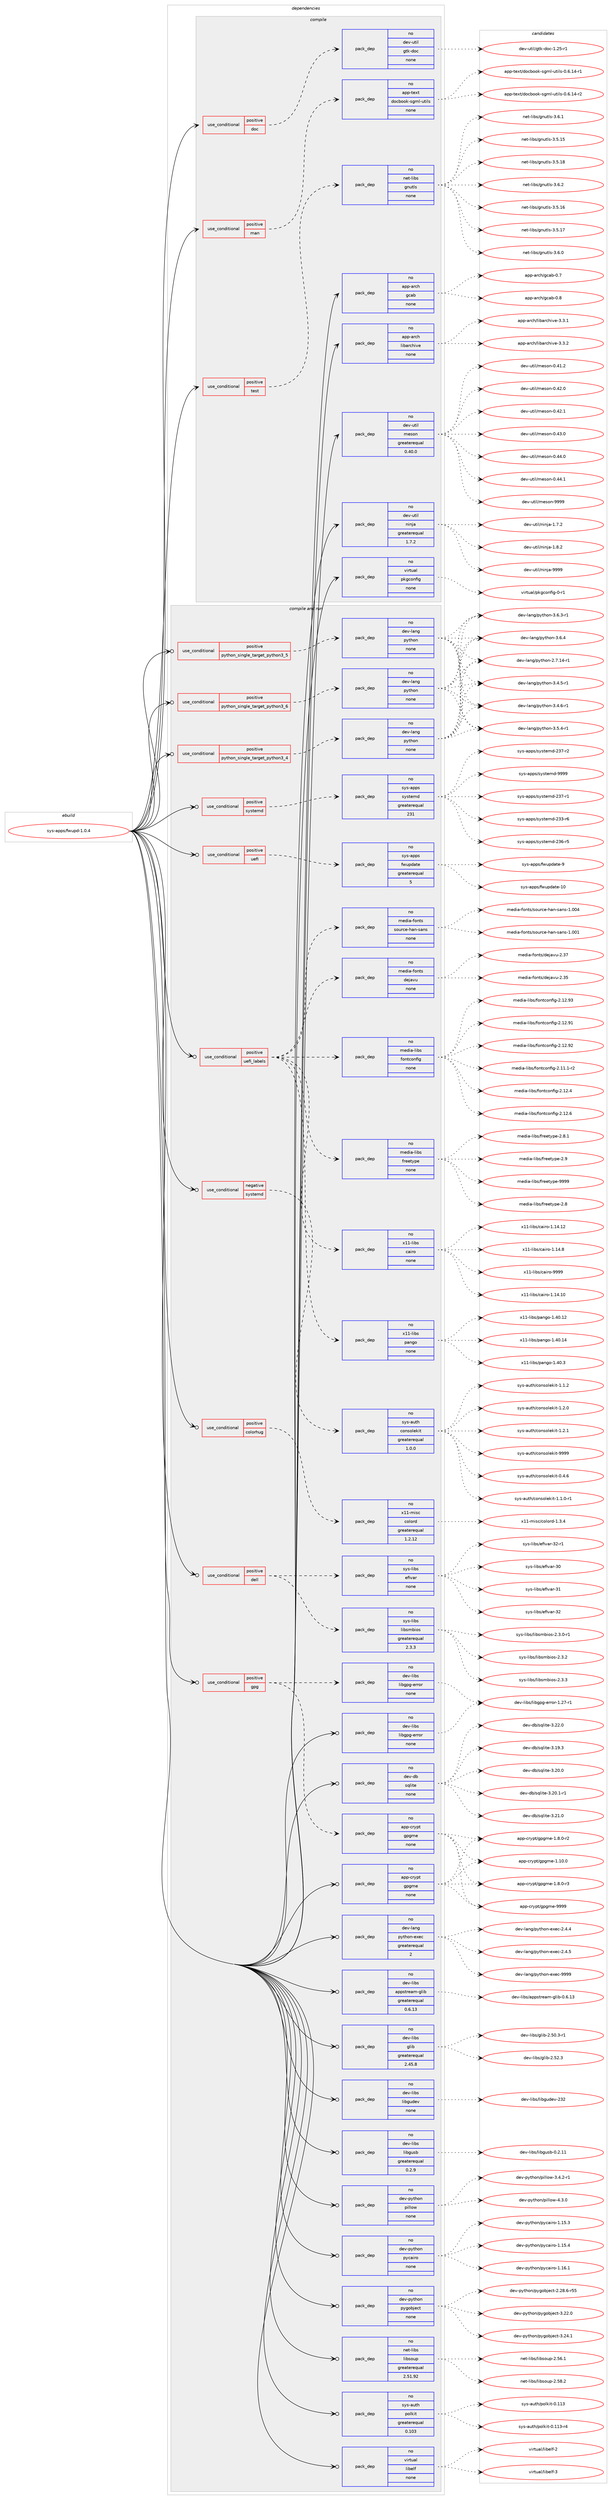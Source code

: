 digraph prolog {

# *************
# Graph options
# *************

newrank=true;
concentrate=true;
compound=true;
graph [rankdir=LR,fontname=Helvetica,fontsize=10,ranksep=1.5];#, ranksep=2.5, nodesep=0.2];
edge  [arrowhead=vee];
node  [fontname=Helvetica,fontsize=10];

# **********
# The ebuild
# **********

subgraph cluster_leftcol {
color=gray;
rank=same;
label=<<i>ebuild</i>>;
id [label="sys-apps/fwupd-1.0.4", color=red, width=4, href="../sys-apps/fwupd-1.0.4.svg"];
}

# ****************
# The dependencies
# ****************

subgraph cluster_midcol {
color=gray;
label=<<i>dependencies</i>>;
subgraph cluster_compile {
fillcolor="#eeeeee";
style=filled;
label=<<i>compile</i>>;
subgraph cond427 {
dependency5588 [label=<<TABLE BORDER="0" CELLBORDER="1" CELLSPACING="0" CELLPADDING="4"><TR><TD ROWSPAN="3" CELLPADDING="10">use_conditional</TD></TR><TR><TD>positive</TD></TR><TR><TD>doc</TD></TR></TABLE>>, shape=none, color=red];
subgraph pack5152 {
dependency5589 [label=<<TABLE BORDER="0" CELLBORDER="1" CELLSPACING="0" CELLPADDING="4" WIDTH="220"><TR><TD ROWSPAN="6" CELLPADDING="30">pack_dep</TD></TR><TR><TD WIDTH="110">no</TD></TR><TR><TD>dev-util</TD></TR><TR><TD>gtk-doc</TD></TR><TR><TD>none</TD></TR><TR><TD></TD></TR></TABLE>>, shape=none, color=blue];
}
dependency5588:e -> dependency5589:w [weight=20,style="dashed",arrowhead="vee"];
}
id:e -> dependency5588:w [weight=20,style="solid",arrowhead="vee"];
subgraph cond428 {
dependency5590 [label=<<TABLE BORDER="0" CELLBORDER="1" CELLSPACING="0" CELLPADDING="4"><TR><TD ROWSPAN="3" CELLPADDING="10">use_conditional</TD></TR><TR><TD>positive</TD></TR><TR><TD>man</TD></TR></TABLE>>, shape=none, color=red];
subgraph pack5153 {
dependency5591 [label=<<TABLE BORDER="0" CELLBORDER="1" CELLSPACING="0" CELLPADDING="4" WIDTH="220"><TR><TD ROWSPAN="6" CELLPADDING="30">pack_dep</TD></TR><TR><TD WIDTH="110">no</TD></TR><TR><TD>app-text</TD></TR><TR><TD>docbook-sgml-utils</TD></TR><TR><TD>none</TD></TR><TR><TD></TD></TR></TABLE>>, shape=none, color=blue];
}
dependency5590:e -> dependency5591:w [weight=20,style="dashed",arrowhead="vee"];
}
id:e -> dependency5590:w [weight=20,style="solid",arrowhead="vee"];
subgraph cond429 {
dependency5592 [label=<<TABLE BORDER="0" CELLBORDER="1" CELLSPACING="0" CELLPADDING="4"><TR><TD ROWSPAN="3" CELLPADDING="10">use_conditional</TD></TR><TR><TD>positive</TD></TR><TR><TD>test</TD></TR></TABLE>>, shape=none, color=red];
subgraph pack5154 {
dependency5593 [label=<<TABLE BORDER="0" CELLBORDER="1" CELLSPACING="0" CELLPADDING="4" WIDTH="220"><TR><TD ROWSPAN="6" CELLPADDING="30">pack_dep</TD></TR><TR><TD WIDTH="110">no</TD></TR><TR><TD>net-libs</TD></TR><TR><TD>gnutls</TD></TR><TR><TD>none</TD></TR><TR><TD></TD></TR></TABLE>>, shape=none, color=blue];
}
dependency5592:e -> dependency5593:w [weight=20,style="dashed",arrowhead="vee"];
}
id:e -> dependency5592:w [weight=20,style="solid",arrowhead="vee"];
subgraph pack5155 {
dependency5594 [label=<<TABLE BORDER="0" CELLBORDER="1" CELLSPACING="0" CELLPADDING="4" WIDTH="220"><TR><TD ROWSPAN="6" CELLPADDING="30">pack_dep</TD></TR><TR><TD WIDTH="110">no</TD></TR><TR><TD>app-arch</TD></TR><TR><TD>gcab</TD></TR><TR><TD>none</TD></TR><TR><TD></TD></TR></TABLE>>, shape=none, color=blue];
}
id:e -> dependency5594:w [weight=20,style="solid",arrowhead="vee"];
subgraph pack5156 {
dependency5595 [label=<<TABLE BORDER="0" CELLBORDER="1" CELLSPACING="0" CELLPADDING="4" WIDTH="220"><TR><TD ROWSPAN="6" CELLPADDING="30">pack_dep</TD></TR><TR><TD WIDTH="110">no</TD></TR><TR><TD>app-arch</TD></TR><TR><TD>libarchive</TD></TR><TR><TD>none</TD></TR><TR><TD></TD></TR></TABLE>>, shape=none, color=blue];
}
id:e -> dependency5595:w [weight=20,style="solid",arrowhead="vee"];
subgraph pack5157 {
dependency5596 [label=<<TABLE BORDER="0" CELLBORDER="1" CELLSPACING="0" CELLPADDING="4" WIDTH="220"><TR><TD ROWSPAN="6" CELLPADDING="30">pack_dep</TD></TR><TR><TD WIDTH="110">no</TD></TR><TR><TD>dev-util</TD></TR><TR><TD>meson</TD></TR><TR><TD>greaterequal</TD></TR><TR><TD>0.40.0</TD></TR></TABLE>>, shape=none, color=blue];
}
id:e -> dependency5596:w [weight=20,style="solid",arrowhead="vee"];
subgraph pack5158 {
dependency5597 [label=<<TABLE BORDER="0" CELLBORDER="1" CELLSPACING="0" CELLPADDING="4" WIDTH="220"><TR><TD ROWSPAN="6" CELLPADDING="30">pack_dep</TD></TR><TR><TD WIDTH="110">no</TD></TR><TR><TD>dev-util</TD></TR><TR><TD>ninja</TD></TR><TR><TD>greaterequal</TD></TR><TR><TD>1.7.2</TD></TR></TABLE>>, shape=none, color=blue];
}
id:e -> dependency5597:w [weight=20,style="solid",arrowhead="vee"];
subgraph pack5159 {
dependency5598 [label=<<TABLE BORDER="0" CELLBORDER="1" CELLSPACING="0" CELLPADDING="4" WIDTH="220"><TR><TD ROWSPAN="6" CELLPADDING="30">pack_dep</TD></TR><TR><TD WIDTH="110">no</TD></TR><TR><TD>virtual</TD></TR><TR><TD>pkgconfig</TD></TR><TR><TD>none</TD></TR><TR><TD></TD></TR></TABLE>>, shape=none, color=blue];
}
id:e -> dependency5598:w [weight=20,style="solid",arrowhead="vee"];
}
subgraph cluster_compileandrun {
fillcolor="#eeeeee";
style=filled;
label=<<i>compile and run</i>>;
subgraph cond430 {
dependency5599 [label=<<TABLE BORDER="0" CELLBORDER="1" CELLSPACING="0" CELLPADDING="4"><TR><TD ROWSPAN="3" CELLPADDING="10">use_conditional</TD></TR><TR><TD>negative</TD></TR><TR><TD>systemd</TD></TR></TABLE>>, shape=none, color=red];
subgraph pack5160 {
dependency5600 [label=<<TABLE BORDER="0" CELLBORDER="1" CELLSPACING="0" CELLPADDING="4" WIDTH="220"><TR><TD ROWSPAN="6" CELLPADDING="30">pack_dep</TD></TR><TR><TD WIDTH="110">no</TD></TR><TR><TD>sys-auth</TD></TR><TR><TD>consolekit</TD></TR><TR><TD>greaterequal</TD></TR><TR><TD>1.0.0</TD></TR></TABLE>>, shape=none, color=blue];
}
dependency5599:e -> dependency5600:w [weight=20,style="dashed",arrowhead="vee"];
}
id:e -> dependency5599:w [weight=20,style="solid",arrowhead="odotvee"];
subgraph cond431 {
dependency5601 [label=<<TABLE BORDER="0" CELLBORDER="1" CELLSPACING="0" CELLPADDING="4"><TR><TD ROWSPAN="3" CELLPADDING="10">use_conditional</TD></TR><TR><TD>positive</TD></TR><TR><TD>colorhug</TD></TR></TABLE>>, shape=none, color=red];
subgraph pack5161 {
dependency5602 [label=<<TABLE BORDER="0" CELLBORDER="1" CELLSPACING="0" CELLPADDING="4" WIDTH="220"><TR><TD ROWSPAN="6" CELLPADDING="30">pack_dep</TD></TR><TR><TD WIDTH="110">no</TD></TR><TR><TD>x11-misc</TD></TR><TR><TD>colord</TD></TR><TR><TD>greaterequal</TD></TR><TR><TD>1.2.12</TD></TR></TABLE>>, shape=none, color=blue];
}
dependency5601:e -> dependency5602:w [weight=20,style="dashed",arrowhead="vee"];
}
id:e -> dependency5601:w [weight=20,style="solid",arrowhead="odotvee"];
subgraph cond432 {
dependency5603 [label=<<TABLE BORDER="0" CELLBORDER="1" CELLSPACING="0" CELLPADDING="4"><TR><TD ROWSPAN="3" CELLPADDING="10">use_conditional</TD></TR><TR><TD>positive</TD></TR><TR><TD>dell</TD></TR></TABLE>>, shape=none, color=red];
subgraph pack5162 {
dependency5604 [label=<<TABLE BORDER="0" CELLBORDER="1" CELLSPACING="0" CELLPADDING="4" WIDTH="220"><TR><TD ROWSPAN="6" CELLPADDING="30">pack_dep</TD></TR><TR><TD WIDTH="110">no</TD></TR><TR><TD>sys-libs</TD></TR><TR><TD>efivar</TD></TR><TR><TD>none</TD></TR><TR><TD></TD></TR></TABLE>>, shape=none, color=blue];
}
dependency5603:e -> dependency5604:w [weight=20,style="dashed",arrowhead="vee"];
subgraph pack5163 {
dependency5605 [label=<<TABLE BORDER="0" CELLBORDER="1" CELLSPACING="0" CELLPADDING="4" WIDTH="220"><TR><TD ROWSPAN="6" CELLPADDING="30">pack_dep</TD></TR><TR><TD WIDTH="110">no</TD></TR><TR><TD>sys-libs</TD></TR><TR><TD>libsmbios</TD></TR><TR><TD>greaterequal</TD></TR><TR><TD>2.3.3</TD></TR></TABLE>>, shape=none, color=blue];
}
dependency5603:e -> dependency5605:w [weight=20,style="dashed",arrowhead="vee"];
}
id:e -> dependency5603:w [weight=20,style="solid",arrowhead="odotvee"];
subgraph cond433 {
dependency5606 [label=<<TABLE BORDER="0" CELLBORDER="1" CELLSPACING="0" CELLPADDING="4"><TR><TD ROWSPAN="3" CELLPADDING="10">use_conditional</TD></TR><TR><TD>positive</TD></TR><TR><TD>gpg</TD></TR></TABLE>>, shape=none, color=red];
subgraph pack5164 {
dependency5607 [label=<<TABLE BORDER="0" CELLBORDER="1" CELLSPACING="0" CELLPADDING="4" WIDTH="220"><TR><TD ROWSPAN="6" CELLPADDING="30">pack_dep</TD></TR><TR><TD WIDTH="110">no</TD></TR><TR><TD>app-crypt</TD></TR><TR><TD>gpgme</TD></TR><TR><TD>none</TD></TR><TR><TD></TD></TR></TABLE>>, shape=none, color=blue];
}
dependency5606:e -> dependency5607:w [weight=20,style="dashed",arrowhead="vee"];
subgraph pack5165 {
dependency5608 [label=<<TABLE BORDER="0" CELLBORDER="1" CELLSPACING="0" CELLPADDING="4" WIDTH="220"><TR><TD ROWSPAN="6" CELLPADDING="30">pack_dep</TD></TR><TR><TD WIDTH="110">no</TD></TR><TR><TD>dev-libs</TD></TR><TR><TD>libgpg-error</TD></TR><TR><TD>none</TD></TR><TR><TD></TD></TR></TABLE>>, shape=none, color=blue];
}
dependency5606:e -> dependency5608:w [weight=20,style="dashed",arrowhead="vee"];
}
id:e -> dependency5606:w [weight=20,style="solid",arrowhead="odotvee"];
subgraph cond434 {
dependency5609 [label=<<TABLE BORDER="0" CELLBORDER="1" CELLSPACING="0" CELLPADDING="4"><TR><TD ROWSPAN="3" CELLPADDING="10">use_conditional</TD></TR><TR><TD>positive</TD></TR><TR><TD>python_single_target_python3_4</TD></TR></TABLE>>, shape=none, color=red];
subgraph pack5166 {
dependency5610 [label=<<TABLE BORDER="0" CELLBORDER="1" CELLSPACING="0" CELLPADDING="4" WIDTH="220"><TR><TD ROWSPAN="6" CELLPADDING="30">pack_dep</TD></TR><TR><TD WIDTH="110">no</TD></TR><TR><TD>dev-lang</TD></TR><TR><TD>python</TD></TR><TR><TD>none</TD></TR><TR><TD></TD></TR></TABLE>>, shape=none, color=blue];
}
dependency5609:e -> dependency5610:w [weight=20,style="dashed",arrowhead="vee"];
}
id:e -> dependency5609:w [weight=20,style="solid",arrowhead="odotvee"];
subgraph cond435 {
dependency5611 [label=<<TABLE BORDER="0" CELLBORDER="1" CELLSPACING="0" CELLPADDING="4"><TR><TD ROWSPAN="3" CELLPADDING="10">use_conditional</TD></TR><TR><TD>positive</TD></TR><TR><TD>python_single_target_python3_5</TD></TR></TABLE>>, shape=none, color=red];
subgraph pack5167 {
dependency5612 [label=<<TABLE BORDER="0" CELLBORDER="1" CELLSPACING="0" CELLPADDING="4" WIDTH="220"><TR><TD ROWSPAN="6" CELLPADDING="30">pack_dep</TD></TR><TR><TD WIDTH="110">no</TD></TR><TR><TD>dev-lang</TD></TR><TR><TD>python</TD></TR><TR><TD>none</TD></TR><TR><TD></TD></TR></TABLE>>, shape=none, color=blue];
}
dependency5611:e -> dependency5612:w [weight=20,style="dashed",arrowhead="vee"];
}
id:e -> dependency5611:w [weight=20,style="solid",arrowhead="odotvee"];
subgraph cond436 {
dependency5613 [label=<<TABLE BORDER="0" CELLBORDER="1" CELLSPACING="0" CELLPADDING="4"><TR><TD ROWSPAN="3" CELLPADDING="10">use_conditional</TD></TR><TR><TD>positive</TD></TR><TR><TD>python_single_target_python3_6</TD></TR></TABLE>>, shape=none, color=red];
subgraph pack5168 {
dependency5614 [label=<<TABLE BORDER="0" CELLBORDER="1" CELLSPACING="0" CELLPADDING="4" WIDTH="220"><TR><TD ROWSPAN="6" CELLPADDING="30">pack_dep</TD></TR><TR><TD WIDTH="110">no</TD></TR><TR><TD>dev-lang</TD></TR><TR><TD>python</TD></TR><TR><TD>none</TD></TR><TR><TD></TD></TR></TABLE>>, shape=none, color=blue];
}
dependency5613:e -> dependency5614:w [weight=20,style="dashed",arrowhead="vee"];
}
id:e -> dependency5613:w [weight=20,style="solid",arrowhead="odotvee"];
subgraph cond437 {
dependency5615 [label=<<TABLE BORDER="0" CELLBORDER="1" CELLSPACING="0" CELLPADDING="4"><TR><TD ROWSPAN="3" CELLPADDING="10">use_conditional</TD></TR><TR><TD>positive</TD></TR><TR><TD>systemd</TD></TR></TABLE>>, shape=none, color=red];
subgraph pack5169 {
dependency5616 [label=<<TABLE BORDER="0" CELLBORDER="1" CELLSPACING="0" CELLPADDING="4" WIDTH="220"><TR><TD ROWSPAN="6" CELLPADDING="30">pack_dep</TD></TR><TR><TD WIDTH="110">no</TD></TR><TR><TD>sys-apps</TD></TR><TR><TD>systemd</TD></TR><TR><TD>greaterequal</TD></TR><TR><TD>231</TD></TR></TABLE>>, shape=none, color=blue];
}
dependency5615:e -> dependency5616:w [weight=20,style="dashed",arrowhead="vee"];
}
id:e -> dependency5615:w [weight=20,style="solid",arrowhead="odotvee"];
subgraph cond438 {
dependency5617 [label=<<TABLE BORDER="0" CELLBORDER="1" CELLSPACING="0" CELLPADDING="4"><TR><TD ROWSPAN="3" CELLPADDING="10">use_conditional</TD></TR><TR><TD>positive</TD></TR><TR><TD>uefi</TD></TR></TABLE>>, shape=none, color=red];
subgraph pack5170 {
dependency5618 [label=<<TABLE BORDER="0" CELLBORDER="1" CELLSPACING="0" CELLPADDING="4" WIDTH="220"><TR><TD ROWSPAN="6" CELLPADDING="30">pack_dep</TD></TR><TR><TD WIDTH="110">no</TD></TR><TR><TD>sys-apps</TD></TR><TR><TD>fwupdate</TD></TR><TR><TD>greaterequal</TD></TR><TR><TD>5</TD></TR></TABLE>>, shape=none, color=blue];
}
dependency5617:e -> dependency5618:w [weight=20,style="dashed",arrowhead="vee"];
}
id:e -> dependency5617:w [weight=20,style="solid",arrowhead="odotvee"];
subgraph cond439 {
dependency5619 [label=<<TABLE BORDER="0" CELLBORDER="1" CELLSPACING="0" CELLPADDING="4"><TR><TD ROWSPAN="3" CELLPADDING="10">use_conditional</TD></TR><TR><TD>positive</TD></TR><TR><TD>uefi_labels</TD></TR></TABLE>>, shape=none, color=red];
subgraph pack5171 {
dependency5620 [label=<<TABLE BORDER="0" CELLBORDER="1" CELLSPACING="0" CELLPADDING="4" WIDTH="220"><TR><TD ROWSPAN="6" CELLPADDING="30">pack_dep</TD></TR><TR><TD WIDTH="110">no</TD></TR><TR><TD>x11-libs</TD></TR><TR><TD>pango</TD></TR><TR><TD>none</TD></TR><TR><TD></TD></TR></TABLE>>, shape=none, color=blue];
}
dependency5619:e -> dependency5620:w [weight=20,style="dashed",arrowhead="vee"];
subgraph pack5172 {
dependency5621 [label=<<TABLE BORDER="0" CELLBORDER="1" CELLSPACING="0" CELLPADDING="4" WIDTH="220"><TR><TD ROWSPAN="6" CELLPADDING="30">pack_dep</TD></TR><TR><TD WIDTH="110">no</TD></TR><TR><TD>x11-libs</TD></TR><TR><TD>cairo</TD></TR><TR><TD>none</TD></TR><TR><TD></TD></TR></TABLE>>, shape=none, color=blue];
}
dependency5619:e -> dependency5621:w [weight=20,style="dashed",arrowhead="vee"];
subgraph pack5173 {
dependency5622 [label=<<TABLE BORDER="0" CELLBORDER="1" CELLSPACING="0" CELLPADDING="4" WIDTH="220"><TR><TD ROWSPAN="6" CELLPADDING="30">pack_dep</TD></TR><TR><TD WIDTH="110">no</TD></TR><TR><TD>media-libs</TD></TR><TR><TD>freetype</TD></TR><TR><TD>none</TD></TR><TR><TD></TD></TR></TABLE>>, shape=none, color=blue];
}
dependency5619:e -> dependency5622:w [weight=20,style="dashed",arrowhead="vee"];
subgraph pack5174 {
dependency5623 [label=<<TABLE BORDER="0" CELLBORDER="1" CELLSPACING="0" CELLPADDING="4" WIDTH="220"><TR><TD ROWSPAN="6" CELLPADDING="30">pack_dep</TD></TR><TR><TD WIDTH="110">no</TD></TR><TR><TD>media-libs</TD></TR><TR><TD>fontconfig</TD></TR><TR><TD>none</TD></TR><TR><TD></TD></TR></TABLE>>, shape=none, color=blue];
}
dependency5619:e -> dependency5623:w [weight=20,style="dashed",arrowhead="vee"];
subgraph pack5175 {
dependency5624 [label=<<TABLE BORDER="0" CELLBORDER="1" CELLSPACING="0" CELLPADDING="4" WIDTH="220"><TR><TD ROWSPAN="6" CELLPADDING="30">pack_dep</TD></TR><TR><TD WIDTH="110">no</TD></TR><TR><TD>media-fonts</TD></TR><TR><TD>dejavu</TD></TR><TR><TD>none</TD></TR><TR><TD></TD></TR></TABLE>>, shape=none, color=blue];
}
dependency5619:e -> dependency5624:w [weight=20,style="dashed",arrowhead="vee"];
subgraph pack5176 {
dependency5625 [label=<<TABLE BORDER="0" CELLBORDER="1" CELLSPACING="0" CELLPADDING="4" WIDTH="220"><TR><TD ROWSPAN="6" CELLPADDING="30">pack_dep</TD></TR><TR><TD WIDTH="110">no</TD></TR><TR><TD>media-fonts</TD></TR><TR><TD>source-han-sans</TD></TR><TR><TD>none</TD></TR><TR><TD></TD></TR></TABLE>>, shape=none, color=blue];
}
dependency5619:e -> dependency5625:w [weight=20,style="dashed",arrowhead="vee"];
}
id:e -> dependency5619:w [weight=20,style="solid",arrowhead="odotvee"];
subgraph pack5177 {
dependency5626 [label=<<TABLE BORDER="0" CELLBORDER="1" CELLSPACING="0" CELLPADDING="4" WIDTH="220"><TR><TD ROWSPAN="6" CELLPADDING="30">pack_dep</TD></TR><TR><TD WIDTH="110">no</TD></TR><TR><TD>app-crypt</TD></TR><TR><TD>gpgme</TD></TR><TR><TD>none</TD></TR><TR><TD></TD></TR></TABLE>>, shape=none, color=blue];
}
id:e -> dependency5626:w [weight=20,style="solid",arrowhead="odotvee"];
subgraph pack5178 {
dependency5627 [label=<<TABLE BORDER="0" CELLBORDER="1" CELLSPACING="0" CELLPADDING="4" WIDTH="220"><TR><TD ROWSPAN="6" CELLPADDING="30">pack_dep</TD></TR><TR><TD WIDTH="110">no</TD></TR><TR><TD>dev-db</TD></TR><TR><TD>sqlite</TD></TR><TR><TD>none</TD></TR><TR><TD></TD></TR></TABLE>>, shape=none, color=blue];
}
id:e -> dependency5627:w [weight=20,style="solid",arrowhead="odotvee"];
subgraph pack5179 {
dependency5628 [label=<<TABLE BORDER="0" CELLBORDER="1" CELLSPACING="0" CELLPADDING="4" WIDTH="220"><TR><TD ROWSPAN="6" CELLPADDING="30">pack_dep</TD></TR><TR><TD WIDTH="110">no</TD></TR><TR><TD>dev-lang</TD></TR><TR><TD>python-exec</TD></TR><TR><TD>greaterequal</TD></TR><TR><TD>2</TD></TR></TABLE>>, shape=none, color=blue];
}
id:e -> dependency5628:w [weight=20,style="solid",arrowhead="odotvee"];
subgraph pack5180 {
dependency5629 [label=<<TABLE BORDER="0" CELLBORDER="1" CELLSPACING="0" CELLPADDING="4" WIDTH="220"><TR><TD ROWSPAN="6" CELLPADDING="30">pack_dep</TD></TR><TR><TD WIDTH="110">no</TD></TR><TR><TD>dev-libs</TD></TR><TR><TD>appstream-glib</TD></TR><TR><TD>greaterequal</TD></TR><TR><TD>0.6.13</TD></TR></TABLE>>, shape=none, color=blue];
}
id:e -> dependency5629:w [weight=20,style="solid",arrowhead="odotvee"];
subgraph pack5181 {
dependency5630 [label=<<TABLE BORDER="0" CELLBORDER="1" CELLSPACING="0" CELLPADDING="4" WIDTH="220"><TR><TD ROWSPAN="6" CELLPADDING="30">pack_dep</TD></TR><TR><TD WIDTH="110">no</TD></TR><TR><TD>dev-libs</TD></TR><TR><TD>glib</TD></TR><TR><TD>greaterequal</TD></TR><TR><TD>2.45.8</TD></TR></TABLE>>, shape=none, color=blue];
}
id:e -> dependency5630:w [weight=20,style="solid",arrowhead="odotvee"];
subgraph pack5182 {
dependency5631 [label=<<TABLE BORDER="0" CELLBORDER="1" CELLSPACING="0" CELLPADDING="4" WIDTH="220"><TR><TD ROWSPAN="6" CELLPADDING="30">pack_dep</TD></TR><TR><TD WIDTH="110">no</TD></TR><TR><TD>dev-libs</TD></TR><TR><TD>libgpg-error</TD></TR><TR><TD>none</TD></TR><TR><TD></TD></TR></TABLE>>, shape=none, color=blue];
}
id:e -> dependency5631:w [weight=20,style="solid",arrowhead="odotvee"];
subgraph pack5183 {
dependency5632 [label=<<TABLE BORDER="0" CELLBORDER="1" CELLSPACING="0" CELLPADDING="4" WIDTH="220"><TR><TD ROWSPAN="6" CELLPADDING="30">pack_dep</TD></TR><TR><TD WIDTH="110">no</TD></TR><TR><TD>dev-libs</TD></TR><TR><TD>libgudev</TD></TR><TR><TD>none</TD></TR><TR><TD></TD></TR></TABLE>>, shape=none, color=blue];
}
id:e -> dependency5632:w [weight=20,style="solid",arrowhead="odotvee"];
subgraph pack5184 {
dependency5633 [label=<<TABLE BORDER="0" CELLBORDER="1" CELLSPACING="0" CELLPADDING="4" WIDTH="220"><TR><TD ROWSPAN="6" CELLPADDING="30">pack_dep</TD></TR><TR><TD WIDTH="110">no</TD></TR><TR><TD>dev-libs</TD></TR><TR><TD>libgusb</TD></TR><TR><TD>greaterequal</TD></TR><TR><TD>0.2.9</TD></TR></TABLE>>, shape=none, color=blue];
}
id:e -> dependency5633:w [weight=20,style="solid",arrowhead="odotvee"];
subgraph pack5185 {
dependency5634 [label=<<TABLE BORDER="0" CELLBORDER="1" CELLSPACING="0" CELLPADDING="4" WIDTH="220"><TR><TD ROWSPAN="6" CELLPADDING="30">pack_dep</TD></TR><TR><TD WIDTH="110">no</TD></TR><TR><TD>dev-python</TD></TR><TR><TD>pillow</TD></TR><TR><TD>none</TD></TR><TR><TD></TD></TR></TABLE>>, shape=none, color=blue];
}
id:e -> dependency5634:w [weight=20,style="solid",arrowhead="odotvee"];
subgraph pack5186 {
dependency5635 [label=<<TABLE BORDER="0" CELLBORDER="1" CELLSPACING="0" CELLPADDING="4" WIDTH="220"><TR><TD ROWSPAN="6" CELLPADDING="30">pack_dep</TD></TR><TR><TD WIDTH="110">no</TD></TR><TR><TD>dev-python</TD></TR><TR><TD>pycairo</TD></TR><TR><TD>none</TD></TR><TR><TD></TD></TR></TABLE>>, shape=none, color=blue];
}
id:e -> dependency5635:w [weight=20,style="solid",arrowhead="odotvee"];
subgraph pack5187 {
dependency5636 [label=<<TABLE BORDER="0" CELLBORDER="1" CELLSPACING="0" CELLPADDING="4" WIDTH="220"><TR><TD ROWSPAN="6" CELLPADDING="30">pack_dep</TD></TR><TR><TD WIDTH="110">no</TD></TR><TR><TD>dev-python</TD></TR><TR><TD>pygobject</TD></TR><TR><TD>none</TD></TR><TR><TD></TD></TR></TABLE>>, shape=none, color=blue];
}
id:e -> dependency5636:w [weight=20,style="solid",arrowhead="odotvee"];
subgraph pack5188 {
dependency5637 [label=<<TABLE BORDER="0" CELLBORDER="1" CELLSPACING="0" CELLPADDING="4" WIDTH="220"><TR><TD ROWSPAN="6" CELLPADDING="30">pack_dep</TD></TR><TR><TD WIDTH="110">no</TD></TR><TR><TD>net-libs</TD></TR><TR><TD>libsoup</TD></TR><TR><TD>greaterequal</TD></TR><TR><TD>2.51.92</TD></TR></TABLE>>, shape=none, color=blue];
}
id:e -> dependency5637:w [weight=20,style="solid",arrowhead="odotvee"];
subgraph pack5189 {
dependency5638 [label=<<TABLE BORDER="0" CELLBORDER="1" CELLSPACING="0" CELLPADDING="4" WIDTH="220"><TR><TD ROWSPAN="6" CELLPADDING="30">pack_dep</TD></TR><TR><TD WIDTH="110">no</TD></TR><TR><TD>sys-auth</TD></TR><TR><TD>polkit</TD></TR><TR><TD>greaterequal</TD></TR><TR><TD>0.103</TD></TR></TABLE>>, shape=none, color=blue];
}
id:e -> dependency5638:w [weight=20,style="solid",arrowhead="odotvee"];
subgraph pack5190 {
dependency5639 [label=<<TABLE BORDER="0" CELLBORDER="1" CELLSPACING="0" CELLPADDING="4" WIDTH="220"><TR><TD ROWSPAN="6" CELLPADDING="30">pack_dep</TD></TR><TR><TD WIDTH="110">no</TD></TR><TR><TD>virtual</TD></TR><TR><TD>libelf</TD></TR><TR><TD>none</TD></TR><TR><TD></TD></TR></TABLE>>, shape=none, color=blue];
}
id:e -> dependency5639:w [weight=20,style="solid",arrowhead="odotvee"];
}
subgraph cluster_run {
fillcolor="#eeeeee";
style=filled;
label=<<i>run</i>>;
}
}

# **************
# The candidates
# **************

subgraph cluster_choices {
rank=same;
color=gray;
label=<<i>candidates</i>>;

subgraph choice5152 {
color=black;
nodesep=1;
choice1001011184511711610510847103116107451001119945494650534511449 [label="dev-util/gtk-doc-1.25-r1", color=red, width=4,href="../dev-util/gtk-doc-1.25-r1.svg"];
dependency5589:e -> choice1001011184511711610510847103116107451001119945494650534511449:w [style=dotted,weight="100"];
}
subgraph choice5153 {
color=black;
nodesep=1;
choice97112112451161011201164710011199981111111074511510310910845117116105108115454846544649524511449 [label="app-text/docbook-sgml-utils-0.6.14-r1", color=red, width=4,href="../app-text/docbook-sgml-utils-0.6.14-r1.svg"];
choice97112112451161011201164710011199981111111074511510310910845117116105108115454846544649524511450 [label="app-text/docbook-sgml-utils-0.6.14-r2", color=red, width=4,href="../app-text/docbook-sgml-utils-0.6.14-r2.svg"];
dependency5591:e -> choice97112112451161011201164710011199981111111074511510310910845117116105108115454846544649524511449:w [style=dotted,weight="100"];
dependency5591:e -> choice97112112451161011201164710011199981111111074511510310910845117116105108115454846544649524511450:w [style=dotted,weight="100"];
}
subgraph choice5154 {
color=black;
nodesep=1;
choice11010111645108105981154710311011711610811545514653464954 [label="net-libs/gnutls-3.5.16", color=red, width=4,href="../net-libs/gnutls-3.5.16.svg"];
choice11010111645108105981154710311011711610811545514653464955 [label="net-libs/gnutls-3.5.17", color=red, width=4,href="../net-libs/gnutls-3.5.17.svg"];
choice110101116451081059811547103110117116108115455146544648 [label="net-libs/gnutls-3.6.0", color=red, width=4,href="../net-libs/gnutls-3.6.0.svg"];
choice110101116451081059811547103110117116108115455146544649 [label="net-libs/gnutls-3.6.1", color=red, width=4,href="../net-libs/gnutls-3.6.1.svg"];
choice11010111645108105981154710311011711610811545514653464953 [label="net-libs/gnutls-3.5.15", color=red, width=4,href="../net-libs/gnutls-3.5.15.svg"];
choice11010111645108105981154710311011711610811545514653464956 [label="net-libs/gnutls-3.5.18", color=red, width=4,href="../net-libs/gnutls-3.5.18.svg"];
choice110101116451081059811547103110117116108115455146544650 [label="net-libs/gnutls-3.6.2", color=red, width=4,href="../net-libs/gnutls-3.6.2.svg"];
dependency5593:e -> choice11010111645108105981154710311011711610811545514653464954:w [style=dotted,weight="100"];
dependency5593:e -> choice11010111645108105981154710311011711610811545514653464955:w [style=dotted,weight="100"];
dependency5593:e -> choice110101116451081059811547103110117116108115455146544648:w [style=dotted,weight="100"];
dependency5593:e -> choice110101116451081059811547103110117116108115455146544649:w [style=dotted,weight="100"];
dependency5593:e -> choice11010111645108105981154710311011711610811545514653464953:w [style=dotted,weight="100"];
dependency5593:e -> choice11010111645108105981154710311011711610811545514653464956:w [style=dotted,weight="100"];
dependency5593:e -> choice110101116451081059811547103110117116108115455146544650:w [style=dotted,weight="100"];
}
subgraph choice5155 {
color=black;
nodesep=1;
choice971121124597114991044710399979845484655 [label="app-arch/gcab-0.7", color=red, width=4,href="../app-arch/gcab-0.7.svg"];
choice971121124597114991044710399979845484656 [label="app-arch/gcab-0.8", color=red, width=4,href="../app-arch/gcab-0.8.svg"];
dependency5594:e -> choice971121124597114991044710399979845484655:w [style=dotted,weight="100"];
dependency5594:e -> choice971121124597114991044710399979845484656:w [style=dotted,weight="100"];
}
subgraph choice5156 {
color=black;
nodesep=1;
choice9711211245971149910447108105989711499104105118101455146514649 [label="app-arch/libarchive-3.3.1", color=red, width=4,href="../app-arch/libarchive-3.3.1.svg"];
choice9711211245971149910447108105989711499104105118101455146514650 [label="app-arch/libarchive-3.3.2", color=red, width=4,href="../app-arch/libarchive-3.3.2.svg"];
dependency5595:e -> choice9711211245971149910447108105989711499104105118101455146514649:w [style=dotted,weight="100"];
dependency5595:e -> choice9711211245971149910447108105989711499104105118101455146514650:w [style=dotted,weight="100"];
}
subgraph choice5157 {
color=black;
nodesep=1;
choice100101118451171161051084710910111511111045484652494650 [label="dev-util/meson-0.41.2", color=red, width=4,href="../dev-util/meson-0.41.2.svg"];
choice100101118451171161051084710910111511111045484652504648 [label="dev-util/meson-0.42.0", color=red, width=4,href="../dev-util/meson-0.42.0.svg"];
choice100101118451171161051084710910111511111045484652504649 [label="dev-util/meson-0.42.1", color=red, width=4,href="../dev-util/meson-0.42.1.svg"];
choice100101118451171161051084710910111511111045484652514648 [label="dev-util/meson-0.43.0", color=red, width=4,href="../dev-util/meson-0.43.0.svg"];
choice100101118451171161051084710910111511111045484652524648 [label="dev-util/meson-0.44.0", color=red, width=4,href="../dev-util/meson-0.44.0.svg"];
choice100101118451171161051084710910111511111045484652524649 [label="dev-util/meson-0.44.1", color=red, width=4,href="../dev-util/meson-0.44.1.svg"];
choice10010111845117116105108471091011151111104557575757 [label="dev-util/meson-9999", color=red, width=4,href="../dev-util/meson-9999.svg"];
dependency5596:e -> choice100101118451171161051084710910111511111045484652494650:w [style=dotted,weight="100"];
dependency5596:e -> choice100101118451171161051084710910111511111045484652504648:w [style=dotted,weight="100"];
dependency5596:e -> choice100101118451171161051084710910111511111045484652504649:w [style=dotted,weight="100"];
dependency5596:e -> choice100101118451171161051084710910111511111045484652514648:w [style=dotted,weight="100"];
dependency5596:e -> choice100101118451171161051084710910111511111045484652524648:w [style=dotted,weight="100"];
dependency5596:e -> choice100101118451171161051084710910111511111045484652524649:w [style=dotted,weight="100"];
dependency5596:e -> choice10010111845117116105108471091011151111104557575757:w [style=dotted,weight="100"];
}
subgraph choice5158 {
color=black;
nodesep=1;
choice100101118451171161051084711010511010697454946554650 [label="dev-util/ninja-1.7.2", color=red, width=4,href="../dev-util/ninja-1.7.2.svg"];
choice100101118451171161051084711010511010697454946564650 [label="dev-util/ninja-1.8.2", color=red, width=4,href="../dev-util/ninja-1.8.2.svg"];
choice1001011184511711610510847110105110106974557575757 [label="dev-util/ninja-9999", color=red, width=4,href="../dev-util/ninja-9999.svg"];
dependency5597:e -> choice100101118451171161051084711010511010697454946554650:w [style=dotted,weight="100"];
dependency5597:e -> choice100101118451171161051084711010511010697454946564650:w [style=dotted,weight="100"];
dependency5597:e -> choice1001011184511711610510847110105110106974557575757:w [style=dotted,weight="100"];
}
subgraph choice5159 {
color=black;
nodesep=1;
choice11810511411611797108471121071039911111010210510345484511449 [label="virtual/pkgconfig-0-r1", color=red, width=4,href="../virtual/pkgconfig-0-r1.svg"];
dependency5598:e -> choice11810511411611797108471121071039911111010210510345484511449:w [style=dotted,weight="100"];
}
subgraph choice5160 {
color=black;
nodesep=1;
choice11512111545971171161044799111110115111108101107105116454846524654 [label="sys-auth/consolekit-0.4.6", color=red, width=4,href="../sys-auth/consolekit-0.4.6.svg"];
choice115121115459711711610447991111101151111081011071051164549464946484511449 [label="sys-auth/consolekit-1.1.0-r1", color=red, width=4,href="../sys-auth/consolekit-1.1.0-r1.svg"];
choice11512111545971171161044799111110115111108101107105116454946494650 [label="sys-auth/consolekit-1.1.2", color=red, width=4,href="../sys-auth/consolekit-1.1.2.svg"];
choice11512111545971171161044799111110115111108101107105116454946504648 [label="sys-auth/consolekit-1.2.0", color=red, width=4,href="../sys-auth/consolekit-1.2.0.svg"];
choice11512111545971171161044799111110115111108101107105116454946504649 [label="sys-auth/consolekit-1.2.1", color=red, width=4,href="../sys-auth/consolekit-1.2.1.svg"];
choice115121115459711711610447991111101151111081011071051164557575757 [label="sys-auth/consolekit-9999", color=red, width=4,href="../sys-auth/consolekit-9999.svg"];
dependency5600:e -> choice11512111545971171161044799111110115111108101107105116454846524654:w [style=dotted,weight="100"];
dependency5600:e -> choice115121115459711711610447991111101151111081011071051164549464946484511449:w [style=dotted,weight="100"];
dependency5600:e -> choice11512111545971171161044799111110115111108101107105116454946494650:w [style=dotted,weight="100"];
dependency5600:e -> choice11512111545971171161044799111110115111108101107105116454946504648:w [style=dotted,weight="100"];
dependency5600:e -> choice11512111545971171161044799111110115111108101107105116454946504649:w [style=dotted,weight="100"];
dependency5600:e -> choice115121115459711711610447991111101151111081011071051164557575757:w [style=dotted,weight="100"];
}
subgraph choice5161 {
color=black;
nodesep=1;
choice120494945109105115994799111108111114100454946514652 [label="x11-misc/colord-1.3.4", color=red, width=4,href="../x11-misc/colord-1.3.4.svg"];
dependency5602:e -> choice120494945109105115994799111108111114100454946514652:w [style=dotted,weight="100"];
}
subgraph choice5162 {
color=black;
nodesep=1;
choice11512111545108105981154710110210511897114455148 [label="sys-libs/efivar-30", color=red, width=4,href="../sys-libs/efivar-30.svg"];
choice11512111545108105981154710110210511897114455149 [label="sys-libs/efivar-31", color=red, width=4,href="../sys-libs/efivar-31.svg"];
choice11512111545108105981154710110210511897114455150 [label="sys-libs/efivar-32", color=red, width=4,href="../sys-libs/efivar-32.svg"];
choice115121115451081059811547101102105118971144551504511449 [label="sys-libs/efivar-32-r1", color=red, width=4,href="../sys-libs/efivar-32-r1.svg"];
dependency5604:e -> choice11512111545108105981154710110210511897114455148:w [style=dotted,weight="100"];
dependency5604:e -> choice11512111545108105981154710110210511897114455149:w [style=dotted,weight="100"];
dependency5604:e -> choice11512111545108105981154710110210511897114455150:w [style=dotted,weight="100"];
dependency5604:e -> choice115121115451081059811547101102105118971144551504511449:w [style=dotted,weight="100"];
}
subgraph choice5163 {
color=black;
nodesep=1;
choice11512111545108105981154710810598115109981051111154550465146484511449 [label="sys-libs/libsmbios-2.3.0-r1", color=red, width=4,href="../sys-libs/libsmbios-2.3.0-r1.svg"];
choice1151211154510810598115471081059811510998105111115455046514650 [label="sys-libs/libsmbios-2.3.2", color=red, width=4,href="../sys-libs/libsmbios-2.3.2.svg"];
choice1151211154510810598115471081059811510998105111115455046514651 [label="sys-libs/libsmbios-2.3.3", color=red, width=4,href="../sys-libs/libsmbios-2.3.3.svg"];
dependency5605:e -> choice11512111545108105981154710810598115109981051111154550465146484511449:w [style=dotted,weight="100"];
dependency5605:e -> choice1151211154510810598115471081059811510998105111115455046514650:w [style=dotted,weight="100"];
dependency5605:e -> choice1151211154510810598115471081059811510998105111115455046514651:w [style=dotted,weight="100"];
}
subgraph choice5164 {
color=black;
nodesep=1;
choice971121124599114121112116471031121031091014557575757 [label="app-crypt/gpgme-9999", color=red, width=4,href="../app-crypt/gpgme-9999.svg"];
choice9711211245991141211121164710311210310910145494649484648 [label="app-crypt/gpgme-1.10.0", color=red, width=4,href="../app-crypt/gpgme-1.10.0.svg"];
choice971121124599114121112116471031121031091014549465646484511450 [label="app-crypt/gpgme-1.8.0-r2", color=red, width=4,href="../app-crypt/gpgme-1.8.0-r2.svg"];
choice971121124599114121112116471031121031091014549465646484511451 [label="app-crypt/gpgme-1.8.0-r3", color=red, width=4,href="../app-crypt/gpgme-1.8.0-r3.svg"];
dependency5607:e -> choice971121124599114121112116471031121031091014557575757:w [style=dotted,weight="100"];
dependency5607:e -> choice9711211245991141211121164710311210310910145494649484648:w [style=dotted,weight="100"];
dependency5607:e -> choice971121124599114121112116471031121031091014549465646484511450:w [style=dotted,weight="100"];
dependency5607:e -> choice971121124599114121112116471031121031091014549465646484511451:w [style=dotted,weight="100"];
}
subgraph choice5165 {
color=black;
nodesep=1;
choice100101118451081059811547108105981031121034510111411411111445494650554511449 [label="dev-libs/libgpg-error-1.27-r1", color=red, width=4,href="../dev-libs/libgpg-error-1.27-r1.svg"];
dependency5608:e -> choice100101118451081059811547108105981031121034510111411411111445494650554511449:w [style=dotted,weight="100"];
}
subgraph choice5166 {
color=black;
nodesep=1;
choice100101118451089711010347112121116104111110455046554649524511449 [label="dev-lang/python-2.7.14-r1", color=red, width=4,href="../dev-lang/python-2.7.14-r1.svg"];
choice1001011184510897110103471121211161041111104551465246534511449 [label="dev-lang/python-3.4.5-r1", color=red, width=4,href="../dev-lang/python-3.4.5-r1.svg"];
choice1001011184510897110103471121211161041111104551465246544511449 [label="dev-lang/python-3.4.6-r1", color=red, width=4,href="../dev-lang/python-3.4.6-r1.svg"];
choice1001011184510897110103471121211161041111104551465346524511449 [label="dev-lang/python-3.5.4-r1", color=red, width=4,href="../dev-lang/python-3.5.4-r1.svg"];
choice1001011184510897110103471121211161041111104551465446514511449 [label="dev-lang/python-3.6.3-r1", color=red, width=4,href="../dev-lang/python-3.6.3-r1.svg"];
choice100101118451089711010347112121116104111110455146544652 [label="dev-lang/python-3.6.4", color=red, width=4,href="../dev-lang/python-3.6.4.svg"];
dependency5610:e -> choice100101118451089711010347112121116104111110455046554649524511449:w [style=dotted,weight="100"];
dependency5610:e -> choice1001011184510897110103471121211161041111104551465246534511449:w [style=dotted,weight="100"];
dependency5610:e -> choice1001011184510897110103471121211161041111104551465246544511449:w [style=dotted,weight="100"];
dependency5610:e -> choice1001011184510897110103471121211161041111104551465346524511449:w [style=dotted,weight="100"];
dependency5610:e -> choice1001011184510897110103471121211161041111104551465446514511449:w [style=dotted,weight="100"];
dependency5610:e -> choice100101118451089711010347112121116104111110455146544652:w [style=dotted,weight="100"];
}
subgraph choice5167 {
color=black;
nodesep=1;
choice100101118451089711010347112121116104111110455046554649524511449 [label="dev-lang/python-2.7.14-r1", color=red, width=4,href="../dev-lang/python-2.7.14-r1.svg"];
choice1001011184510897110103471121211161041111104551465246534511449 [label="dev-lang/python-3.4.5-r1", color=red, width=4,href="../dev-lang/python-3.4.5-r1.svg"];
choice1001011184510897110103471121211161041111104551465246544511449 [label="dev-lang/python-3.4.6-r1", color=red, width=4,href="../dev-lang/python-3.4.6-r1.svg"];
choice1001011184510897110103471121211161041111104551465346524511449 [label="dev-lang/python-3.5.4-r1", color=red, width=4,href="../dev-lang/python-3.5.4-r1.svg"];
choice1001011184510897110103471121211161041111104551465446514511449 [label="dev-lang/python-3.6.3-r1", color=red, width=4,href="../dev-lang/python-3.6.3-r1.svg"];
choice100101118451089711010347112121116104111110455146544652 [label="dev-lang/python-3.6.4", color=red, width=4,href="../dev-lang/python-3.6.4.svg"];
dependency5612:e -> choice100101118451089711010347112121116104111110455046554649524511449:w [style=dotted,weight="100"];
dependency5612:e -> choice1001011184510897110103471121211161041111104551465246534511449:w [style=dotted,weight="100"];
dependency5612:e -> choice1001011184510897110103471121211161041111104551465246544511449:w [style=dotted,weight="100"];
dependency5612:e -> choice1001011184510897110103471121211161041111104551465346524511449:w [style=dotted,weight="100"];
dependency5612:e -> choice1001011184510897110103471121211161041111104551465446514511449:w [style=dotted,weight="100"];
dependency5612:e -> choice100101118451089711010347112121116104111110455146544652:w [style=dotted,weight="100"];
}
subgraph choice5168 {
color=black;
nodesep=1;
choice100101118451089711010347112121116104111110455046554649524511449 [label="dev-lang/python-2.7.14-r1", color=red, width=4,href="../dev-lang/python-2.7.14-r1.svg"];
choice1001011184510897110103471121211161041111104551465246534511449 [label="dev-lang/python-3.4.5-r1", color=red, width=4,href="../dev-lang/python-3.4.5-r1.svg"];
choice1001011184510897110103471121211161041111104551465246544511449 [label="dev-lang/python-3.4.6-r1", color=red, width=4,href="../dev-lang/python-3.4.6-r1.svg"];
choice1001011184510897110103471121211161041111104551465346524511449 [label="dev-lang/python-3.5.4-r1", color=red, width=4,href="../dev-lang/python-3.5.4-r1.svg"];
choice1001011184510897110103471121211161041111104551465446514511449 [label="dev-lang/python-3.6.3-r1", color=red, width=4,href="../dev-lang/python-3.6.3-r1.svg"];
choice100101118451089711010347112121116104111110455146544652 [label="dev-lang/python-3.6.4", color=red, width=4,href="../dev-lang/python-3.6.4.svg"];
dependency5614:e -> choice100101118451089711010347112121116104111110455046554649524511449:w [style=dotted,weight="100"];
dependency5614:e -> choice1001011184510897110103471121211161041111104551465246534511449:w [style=dotted,weight="100"];
dependency5614:e -> choice1001011184510897110103471121211161041111104551465246544511449:w [style=dotted,weight="100"];
dependency5614:e -> choice1001011184510897110103471121211161041111104551465346524511449:w [style=dotted,weight="100"];
dependency5614:e -> choice1001011184510897110103471121211161041111104551465446514511449:w [style=dotted,weight="100"];
dependency5614:e -> choice100101118451089711010347112121116104111110455146544652:w [style=dotted,weight="100"];
}
subgraph choice5169 {
color=black;
nodesep=1;
choice115121115459711211211547115121115116101109100455051554511449 [label="sys-apps/systemd-237-r1", color=red, width=4,href="../sys-apps/systemd-237-r1.svg"];
choice115121115459711211211547115121115116101109100455051514511454 [label="sys-apps/systemd-233-r6", color=red, width=4,href="../sys-apps/systemd-233-r6.svg"];
choice115121115459711211211547115121115116101109100455051544511453 [label="sys-apps/systemd-236-r5", color=red, width=4,href="../sys-apps/systemd-236-r5.svg"];
choice115121115459711211211547115121115116101109100455051554511450 [label="sys-apps/systemd-237-r2", color=red, width=4,href="../sys-apps/systemd-237-r2.svg"];
choice1151211154597112112115471151211151161011091004557575757 [label="sys-apps/systemd-9999", color=red, width=4,href="../sys-apps/systemd-9999.svg"];
dependency5616:e -> choice115121115459711211211547115121115116101109100455051554511449:w [style=dotted,weight="100"];
dependency5616:e -> choice115121115459711211211547115121115116101109100455051514511454:w [style=dotted,weight="100"];
dependency5616:e -> choice115121115459711211211547115121115116101109100455051544511453:w [style=dotted,weight="100"];
dependency5616:e -> choice115121115459711211211547115121115116101109100455051554511450:w [style=dotted,weight="100"];
dependency5616:e -> choice1151211154597112112115471151211151161011091004557575757:w [style=dotted,weight="100"];
}
subgraph choice5170 {
color=black;
nodesep=1;
choice11512111545971121121154710211911711210097116101454948 [label="sys-apps/fwupdate-10", color=red, width=4,href="../sys-apps/fwupdate-10.svg"];
choice115121115459711211211547102119117112100971161014557 [label="sys-apps/fwupdate-9", color=red, width=4,href="../sys-apps/fwupdate-9.svg"];
dependency5618:e -> choice11512111545971121121154710211911711210097116101454948:w [style=dotted,weight="100"];
dependency5618:e -> choice115121115459711211211547102119117112100971161014557:w [style=dotted,weight="100"];
}
subgraph choice5171 {
color=black;
nodesep=1;
choice1204949451081059811547112971101031114549465248464950 [label="x11-libs/pango-1.40.12", color=red, width=4,href="../x11-libs/pango-1.40.12.svg"];
choice1204949451081059811547112971101031114549465248464952 [label="x11-libs/pango-1.40.14", color=red, width=4,href="../x11-libs/pango-1.40.14.svg"];
choice12049494510810598115471129711010311145494652484651 [label="x11-libs/pango-1.40.3", color=red, width=4,href="../x11-libs/pango-1.40.3.svg"];
dependency5620:e -> choice1204949451081059811547112971101031114549465248464950:w [style=dotted,weight="100"];
dependency5620:e -> choice1204949451081059811547112971101031114549465248464952:w [style=dotted,weight="100"];
dependency5620:e -> choice12049494510810598115471129711010311145494652484651:w [style=dotted,weight="100"];
}
subgraph choice5172 {
color=black;
nodesep=1;
choice120494945108105981154799971051141114549464952464948 [label="x11-libs/cairo-1.14.10", color=red, width=4,href="../x11-libs/cairo-1.14.10.svg"];
choice120494945108105981154799971051141114549464952464950 [label="x11-libs/cairo-1.14.12", color=red, width=4,href="../x11-libs/cairo-1.14.12.svg"];
choice1204949451081059811547999710511411145494649524656 [label="x11-libs/cairo-1.14.8", color=red, width=4,href="../x11-libs/cairo-1.14.8.svg"];
choice120494945108105981154799971051141114557575757 [label="x11-libs/cairo-9999", color=red, width=4,href="../x11-libs/cairo-9999.svg"];
dependency5621:e -> choice120494945108105981154799971051141114549464952464948:w [style=dotted,weight="100"];
dependency5621:e -> choice120494945108105981154799971051141114549464952464950:w [style=dotted,weight="100"];
dependency5621:e -> choice1204949451081059811547999710511411145494649524656:w [style=dotted,weight="100"];
dependency5621:e -> choice120494945108105981154799971051141114557575757:w [style=dotted,weight="100"];
}
subgraph choice5173 {
color=black;
nodesep=1;
choice1091011001059745108105981154710211410110111612111210145504656 [label="media-libs/freetype-2.8", color=red, width=4,href="../media-libs/freetype-2.8.svg"];
choice10910110010597451081059811547102114101101116121112101455046564649 [label="media-libs/freetype-2.8.1", color=red, width=4,href="../media-libs/freetype-2.8.1.svg"];
choice1091011001059745108105981154710211410110111612111210145504657 [label="media-libs/freetype-2.9", color=red, width=4,href="../media-libs/freetype-2.9.svg"];
choice109101100105974510810598115471021141011011161211121014557575757 [label="media-libs/freetype-9999", color=red, width=4,href="../media-libs/freetype-9999.svg"];
dependency5622:e -> choice1091011001059745108105981154710211410110111612111210145504656:w [style=dotted,weight="100"];
dependency5622:e -> choice10910110010597451081059811547102114101101116121112101455046564649:w [style=dotted,weight="100"];
dependency5622:e -> choice1091011001059745108105981154710211410110111612111210145504657:w [style=dotted,weight="100"];
dependency5622:e -> choice109101100105974510810598115471021141011011161211121014557575757:w [style=dotted,weight="100"];
}
subgraph choice5174 {
color=black;
nodesep=1;
choice10910110010597451081059811547102111110116991111101021051034550464950465749 [label="media-libs/fontconfig-2.12.91", color=red, width=4,href="../media-libs/fontconfig-2.12.91.svg"];
choice10910110010597451081059811547102111110116991111101021051034550464950465750 [label="media-libs/fontconfig-2.12.92", color=red, width=4,href="../media-libs/fontconfig-2.12.92.svg"];
choice1091011001059745108105981154710211111011699111110102105103455046494946494511450 [label="media-libs/fontconfig-2.11.1-r2", color=red, width=4,href="../media-libs/fontconfig-2.11.1-r2.svg"];
choice109101100105974510810598115471021111101169911111010210510345504649504652 [label="media-libs/fontconfig-2.12.4", color=red, width=4,href="../media-libs/fontconfig-2.12.4.svg"];
choice109101100105974510810598115471021111101169911111010210510345504649504654 [label="media-libs/fontconfig-2.12.6", color=red, width=4,href="../media-libs/fontconfig-2.12.6.svg"];
choice10910110010597451081059811547102111110116991111101021051034550464950465751 [label="media-libs/fontconfig-2.12.93", color=red, width=4,href="../media-libs/fontconfig-2.12.93.svg"];
dependency5623:e -> choice10910110010597451081059811547102111110116991111101021051034550464950465749:w [style=dotted,weight="100"];
dependency5623:e -> choice10910110010597451081059811547102111110116991111101021051034550464950465750:w [style=dotted,weight="100"];
dependency5623:e -> choice1091011001059745108105981154710211111011699111110102105103455046494946494511450:w [style=dotted,weight="100"];
dependency5623:e -> choice109101100105974510810598115471021111101169911111010210510345504649504652:w [style=dotted,weight="100"];
dependency5623:e -> choice109101100105974510810598115471021111101169911111010210510345504649504654:w [style=dotted,weight="100"];
dependency5623:e -> choice10910110010597451081059811547102111110116991111101021051034550464950465751:w [style=dotted,weight="100"];
}
subgraph choice5175 {
color=black;
nodesep=1;
choice109101100105974510211111011611547100101106971181174550465153 [label="media-fonts/dejavu-2.35", color=red, width=4,href="../media-fonts/dejavu-2.35.svg"];
choice109101100105974510211111011611547100101106971181174550465155 [label="media-fonts/dejavu-2.37", color=red, width=4,href="../media-fonts/dejavu-2.37.svg"];
dependency5624:e -> choice109101100105974510211111011611547100101106971181174550465153:w [style=dotted,weight="100"];
dependency5624:e -> choice109101100105974510211111011611547100101106971181174550465155:w [style=dotted,weight="100"];
}
subgraph choice5176 {
color=black;
nodesep=1;
choice1091011001059745102111110116115471151111171149910145104971104511597110115454946484849 [label="media-fonts/source-han-sans-1.001", color=red, width=4,href="../media-fonts/source-han-sans-1.001.svg"];
choice1091011001059745102111110116115471151111171149910145104971104511597110115454946484852 [label="media-fonts/source-han-sans-1.004", color=red, width=4,href="../media-fonts/source-han-sans-1.004.svg"];
dependency5625:e -> choice1091011001059745102111110116115471151111171149910145104971104511597110115454946484849:w [style=dotted,weight="100"];
dependency5625:e -> choice1091011001059745102111110116115471151111171149910145104971104511597110115454946484852:w [style=dotted,weight="100"];
}
subgraph choice5177 {
color=black;
nodesep=1;
choice971121124599114121112116471031121031091014557575757 [label="app-crypt/gpgme-9999", color=red, width=4,href="../app-crypt/gpgme-9999.svg"];
choice9711211245991141211121164710311210310910145494649484648 [label="app-crypt/gpgme-1.10.0", color=red, width=4,href="../app-crypt/gpgme-1.10.0.svg"];
choice971121124599114121112116471031121031091014549465646484511450 [label="app-crypt/gpgme-1.8.0-r2", color=red, width=4,href="../app-crypt/gpgme-1.8.0-r2.svg"];
choice971121124599114121112116471031121031091014549465646484511451 [label="app-crypt/gpgme-1.8.0-r3", color=red, width=4,href="../app-crypt/gpgme-1.8.0-r3.svg"];
dependency5626:e -> choice971121124599114121112116471031121031091014557575757:w [style=dotted,weight="100"];
dependency5626:e -> choice9711211245991141211121164710311210310910145494649484648:w [style=dotted,weight="100"];
dependency5626:e -> choice971121124599114121112116471031121031091014549465646484511450:w [style=dotted,weight="100"];
dependency5626:e -> choice971121124599114121112116471031121031091014549465646484511451:w [style=dotted,weight="100"];
}
subgraph choice5178 {
color=black;
nodesep=1;
choice10010111845100984711511310810511610145514649574651 [label="dev-db/sqlite-3.19.3", color=red, width=4,href="../dev-db/sqlite-3.19.3.svg"];
choice10010111845100984711511310810511610145514650484648 [label="dev-db/sqlite-3.20.0", color=red, width=4,href="../dev-db/sqlite-3.20.0.svg"];
choice100101118451009847115113108105116101455146504846494511449 [label="dev-db/sqlite-3.20.1-r1", color=red, width=4,href="../dev-db/sqlite-3.20.1-r1.svg"];
choice10010111845100984711511310810511610145514650494648 [label="dev-db/sqlite-3.21.0", color=red, width=4,href="../dev-db/sqlite-3.21.0.svg"];
choice10010111845100984711511310810511610145514650504648 [label="dev-db/sqlite-3.22.0", color=red, width=4,href="../dev-db/sqlite-3.22.0.svg"];
dependency5627:e -> choice10010111845100984711511310810511610145514649574651:w [style=dotted,weight="100"];
dependency5627:e -> choice10010111845100984711511310810511610145514650484648:w [style=dotted,weight="100"];
dependency5627:e -> choice100101118451009847115113108105116101455146504846494511449:w [style=dotted,weight="100"];
dependency5627:e -> choice10010111845100984711511310810511610145514650494648:w [style=dotted,weight="100"];
dependency5627:e -> choice10010111845100984711511310810511610145514650504648:w [style=dotted,weight="100"];
}
subgraph choice5179 {
color=black;
nodesep=1;
choice1001011184510897110103471121211161041111104510112010199455046524652 [label="dev-lang/python-exec-2.4.4", color=red, width=4,href="../dev-lang/python-exec-2.4.4.svg"];
choice1001011184510897110103471121211161041111104510112010199455046524653 [label="dev-lang/python-exec-2.4.5", color=red, width=4,href="../dev-lang/python-exec-2.4.5.svg"];
choice10010111845108971101034711212111610411111045101120101994557575757 [label="dev-lang/python-exec-9999", color=red, width=4,href="../dev-lang/python-exec-9999.svg"];
dependency5628:e -> choice1001011184510897110103471121211161041111104510112010199455046524652:w [style=dotted,weight="100"];
dependency5628:e -> choice1001011184510897110103471121211161041111104510112010199455046524653:w [style=dotted,weight="100"];
dependency5628:e -> choice10010111845108971101034711212111610411111045101120101994557575757:w [style=dotted,weight="100"];
}
subgraph choice5180 {
color=black;
nodesep=1;
choice1001011184510810598115479711211211511611410197109451031081059845484654464951 [label="dev-libs/appstream-glib-0.6.13", color=red, width=4,href="../dev-libs/appstream-glib-0.6.13.svg"];
dependency5629:e -> choice1001011184510810598115479711211211511611410197109451031081059845484654464951:w [style=dotted,weight="100"];
}
subgraph choice5181 {
color=black;
nodesep=1;
choice10010111845108105981154710310810598455046534846514511449 [label="dev-libs/glib-2.50.3-r1", color=red, width=4,href="../dev-libs/glib-2.50.3-r1.svg"];
choice1001011184510810598115471031081059845504653504651 [label="dev-libs/glib-2.52.3", color=red, width=4,href="../dev-libs/glib-2.52.3.svg"];
dependency5630:e -> choice10010111845108105981154710310810598455046534846514511449:w [style=dotted,weight="100"];
dependency5630:e -> choice1001011184510810598115471031081059845504653504651:w [style=dotted,weight="100"];
}
subgraph choice5182 {
color=black;
nodesep=1;
choice100101118451081059811547108105981031121034510111411411111445494650554511449 [label="dev-libs/libgpg-error-1.27-r1", color=red, width=4,href="../dev-libs/libgpg-error-1.27-r1.svg"];
dependency5631:e -> choice100101118451081059811547108105981031121034510111411411111445494650554511449:w [style=dotted,weight="100"];
}
subgraph choice5183 {
color=black;
nodesep=1;
choice1001011184510810598115471081059810311710010111845505150 [label="dev-libs/libgudev-232", color=red, width=4,href="../dev-libs/libgudev-232.svg"];
dependency5632:e -> choice1001011184510810598115471081059810311710010111845505150:w [style=dotted,weight="100"];
}
subgraph choice5184 {
color=black;
nodesep=1;
choice100101118451081059811547108105981031171159845484650464949 [label="dev-libs/libgusb-0.2.11", color=red, width=4,href="../dev-libs/libgusb-0.2.11.svg"];
dependency5633:e -> choice100101118451081059811547108105981031171159845484650464949:w [style=dotted,weight="100"];
}
subgraph choice5185 {
color=black;
nodesep=1;
choice10010111845112121116104111110471121051081081111194551465246504511449 [label="dev-python/pillow-3.4.2-r1", color=red, width=4,href="../dev-python/pillow-3.4.2-r1.svg"];
choice1001011184511212111610411111047112105108108111119455246514648 [label="dev-python/pillow-4.3.0", color=red, width=4,href="../dev-python/pillow-4.3.0.svg"];
dependency5634:e -> choice10010111845112121116104111110471121051081081111194551465246504511449:w [style=dotted,weight="100"];
dependency5634:e -> choice1001011184511212111610411111047112105108108111119455246514648:w [style=dotted,weight="100"];
}
subgraph choice5186 {
color=black;
nodesep=1;
choice1001011184511212111610411111047112121999710511411145494649534651 [label="dev-python/pycairo-1.15.3", color=red, width=4,href="../dev-python/pycairo-1.15.3.svg"];
choice1001011184511212111610411111047112121999710511411145494649534652 [label="dev-python/pycairo-1.15.4", color=red, width=4,href="../dev-python/pycairo-1.15.4.svg"];
choice1001011184511212111610411111047112121999710511411145494649544649 [label="dev-python/pycairo-1.16.1", color=red, width=4,href="../dev-python/pycairo-1.16.1.svg"];
dependency5635:e -> choice1001011184511212111610411111047112121999710511411145494649534651:w [style=dotted,weight="100"];
dependency5635:e -> choice1001011184511212111610411111047112121999710511411145494649534652:w [style=dotted,weight="100"];
dependency5635:e -> choice1001011184511212111610411111047112121999710511411145494649544649:w [style=dotted,weight="100"];
}
subgraph choice5187 {
color=black;
nodesep=1;
choice1001011184511212111610411111047112121103111981061019911645504650564654451145353 [label="dev-python/pygobject-2.28.6-r55", color=red, width=4,href="../dev-python/pygobject-2.28.6-r55.svg"];
choice1001011184511212111610411111047112121103111981061019911645514650504648 [label="dev-python/pygobject-3.22.0", color=red, width=4,href="../dev-python/pygobject-3.22.0.svg"];
choice1001011184511212111610411111047112121103111981061019911645514650524649 [label="dev-python/pygobject-3.24.1", color=red, width=4,href="../dev-python/pygobject-3.24.1.svg"];
dependency5636:e -> choice1001011184511212111610411111047112121103111981061019911645504650564654451145353:w [style=dotted,weight="100"];
dependency5636:e -> choice1001011184511212111610411111047112121103111981061019911645514650504648:w [style=dotted,weight="100"];
dependency5636:e -> choice1001011184511212111610411111047112121103111981061019911645514650524649:w [style=dotted,weight="100"];
}
subgraph choice5188 {
color=black;
nodesep=1;
choice1101011164510810598115471081059811511111711245504653544649 [label="net-libs/libsoup-2.56.1", color=red, width=4,href="../net-libs/libsoup-2.56.1.svg"];
choice1101011164510810598115471081059811511111711245504653564650 [label="net-libs/libsoup-2.58.2", color=red, width=4,href="../net-libs/libsoup-2.58.2.svg"];
dependency5637:e -> choice1101011164510810598115471081059811511111711245504653544649:w [style=dotted,weight="100"];
dependency5637:e -> choice1101011164510810598115471081059811511111711245504653564650:w [style=dotted,weight="100"];
}
subgraph choice5189 {
color=black;
nodesep=1;
choice115121115459711711610447112111108107105116454846494951 [label="sys-auth/polkit-0.113", color=red, width=4,href="../sys-auth/polkit-0.113.svg"];
choice1151211154597117116104471121111081071051164548464949514511452 [label="sys-auth/polkit-0.113-r4", color=red, width=4,href="../sys-auth/polkit-0.113-r4.svg"];
dependency5638:e -> choice115121115459711711610447112111108107105116454846494951:w [style=dotted,weight="100"];
dependency5638:e -> choice1151211154597117116104471121111081071051164548464949514511452:w [style=dotted,weight="100"];
}
subgraph choice5190 {
color=black;
nodesep=1;
choice1181051141161179710847108105981011081024550 [label="virtual/libelf-2", color=red, width=4,href="../virtual/libelf-2.svg"];
choice1181051141161179710847108105981011081024551 [label="virtual/libelf-3", color=red, width=4,href="../virtual/libelf-3.svg"];
dependency5639:e -> choice1181051141161179710847108105981011081024550:w [style=dotted,weight="100"];
dependency5639:e -> choice1181051141161179710847108105981011081024551:w [style=dotted,weight="100"];
}
}

}
